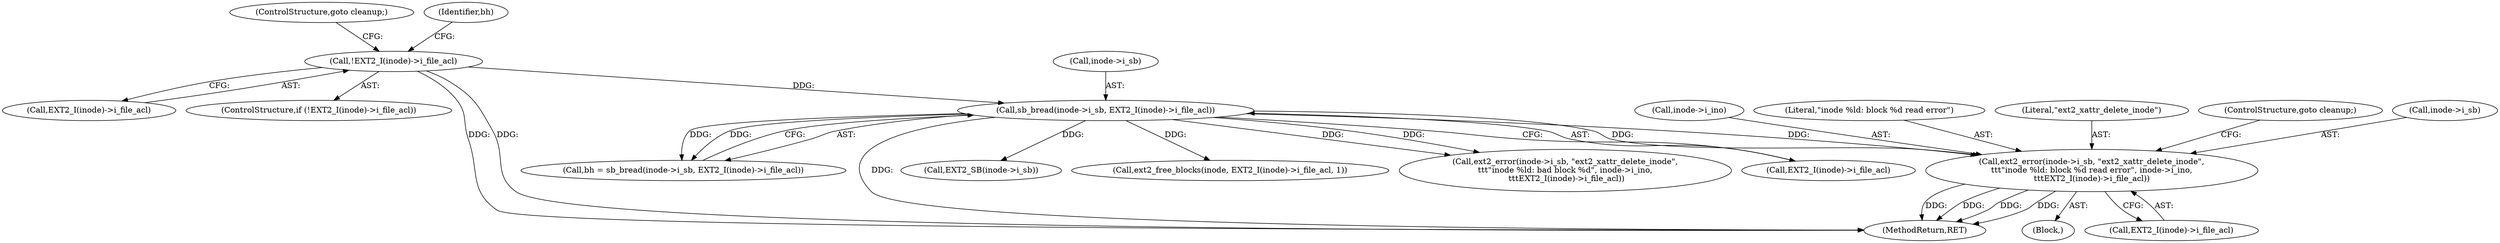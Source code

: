 digraph "0_linux_be0726d33cb8f411945884664924bed3cb8c70ee_6@pointer" {
"1000135" [label="(Call,ext2_error(inode->i_sb, \"ext2_xattr_delete_inode\",\n\t\t\t\"inode %ld: block %d read error\", inode->i_ino,\n\t\t\tEXT2_I(inode)->i_file_acl))"];
"1000123" [label="(Call,sb_bread(inode->i_sb, EXT2_I(inode)->i_file_acl))"];
"1000115" [label="(Call,!EXT2_I(inode)->i_file_acl)"];
"1000209" [label="(Call,EXT2_SB(inode->i_sb))"];
"1000116" [label="(Call,EXT2_I(inode)->i_file_acl)"];
"1000124" [label="(Call,inode->i_sb)"];
"1000114" [label="(ControlStructure,if (!EXT2_I(inode)->i_file_acl))"];
"1000141" [label="(Call,inode->i_ino)"];
"1000218" [label="(Call,ext2_free_blocks(inode, EXT2_I(inode)->i_file_acl, 1))"];
"1000134" [label="(Block,)"];
"1000123" [label="(Call,sb_bread(inode->i_sb, EXT2_I(inode)->i_file_acl))"];
"1000115" [label="(Call,!EXT2_I(inode)->i_file_acl)"];
"1000174" [label="(Call,ext2_error(inode->i_sb, \"ext2_xattr_delete_inode\",\n\t\t\t\"inode %ld: bad block %d\", inode->i_ino,\n \t\t\tEXT2_I(inode)->i_file_acl))"];
"1000140" [label="(Literal,\"inode %ld: block %d read error\")"];
"1000120" [label="(ControlStructure,goto cleanup;)"];
"1000127" [label="(Call,EXT2_I(inode)->i_file_acl)"];
"1000144" [label="(Call,EXT2_I(inode)->i_file_acl)"];
"1000135" [label="(Call,ext2_error(inode->i_sb, \"ext2_xattr_delete_inode\",\n\t\t\t\"inode %ld: block %d read error\", inode->i_ino,\n\t\t\tEXT2_I(inode)->i_file_acl))"];
"1000121" [label="(Call,bh = sb_bread(inode->i_sb, EXT2_I(inode)->i_file_acl))"];
"1000139" [label="(Literal,\"ext2_xattr_delete_inode\")"];
"1000148" [label="(ControlStructure,goto cleanup;)"];
"1000122" [label="(Identifier,bh)"];
"1000276" [label="(MethodReturn,RET)"];
"1000136" [label="(Call,inode->i_sb)"];
"1000135" -> "1000134"  [label="AST: "];
"1000135" -> "1000144"  [label="CFG: "];
"1000136" -> "1000135"  [label="AST: "];
"1000139" -> "1000135"  [label="AST: "];
"1000140" -> "1000135"  [label="AST: "];
"1000141" -> "1000135"  [label="AST: "];
"1000144" -> "1000135"  [label="AST: "];
"1000148" -> "1000135"  [label="CFG: "];
"1000135" -> "1000276"  [label="DDG: "];
"1000135" -> "1000276"  [label="DDG: "];
"1000135" -> "1000276"  [label="DDG: "];
"1000135" -> "1000276"  [label="DDG: "];
"1000123" -> "1000135"  [label="DDG: "];
"1000123" -> "1000135"  [label="DDG: "];
"1000123" -> "1000121"  [label="AST: "];
"1000123" -> "1000127"  [label="CFG: "];
"1000124" -> "1000123"  [label="AST: "];
"1000127" -> "1000123"  [label="AST: "];
"1000121" -> "1000123"  [label="CFG: "];
"1000123" -> "1000276"  [label="DDG: "];
"1000123" -> "1000121"  [label="DDG: "];
"1000123" -> "1000121"  [label="DDG: "];
"1000115" -> "1000123"  [label="DDG: "];
"1000123" -> "1000174"  [label="DDG: "];
"1000123" -> "1000174"  [label="DDG: "];
"1000123" -> "1000209"  [label="DDG: "];
"1000123" -> "1000218"  [label="DDG: "];
"1000115" -> "1000114"  [label="AST: "];
"1000115" -> "1000116"  [label="CFG: "];
"1000116" -> "1000115"  [label="AST: "];
"1000120" -> "1000115"  [label="CFG: "];
"1000122" -> "1000115"  [label="CFG: "];
"1000115" -> "1000276"  [label="DDG: "];
"1000115" -> "1000276"  [label="DDG: "];
}
